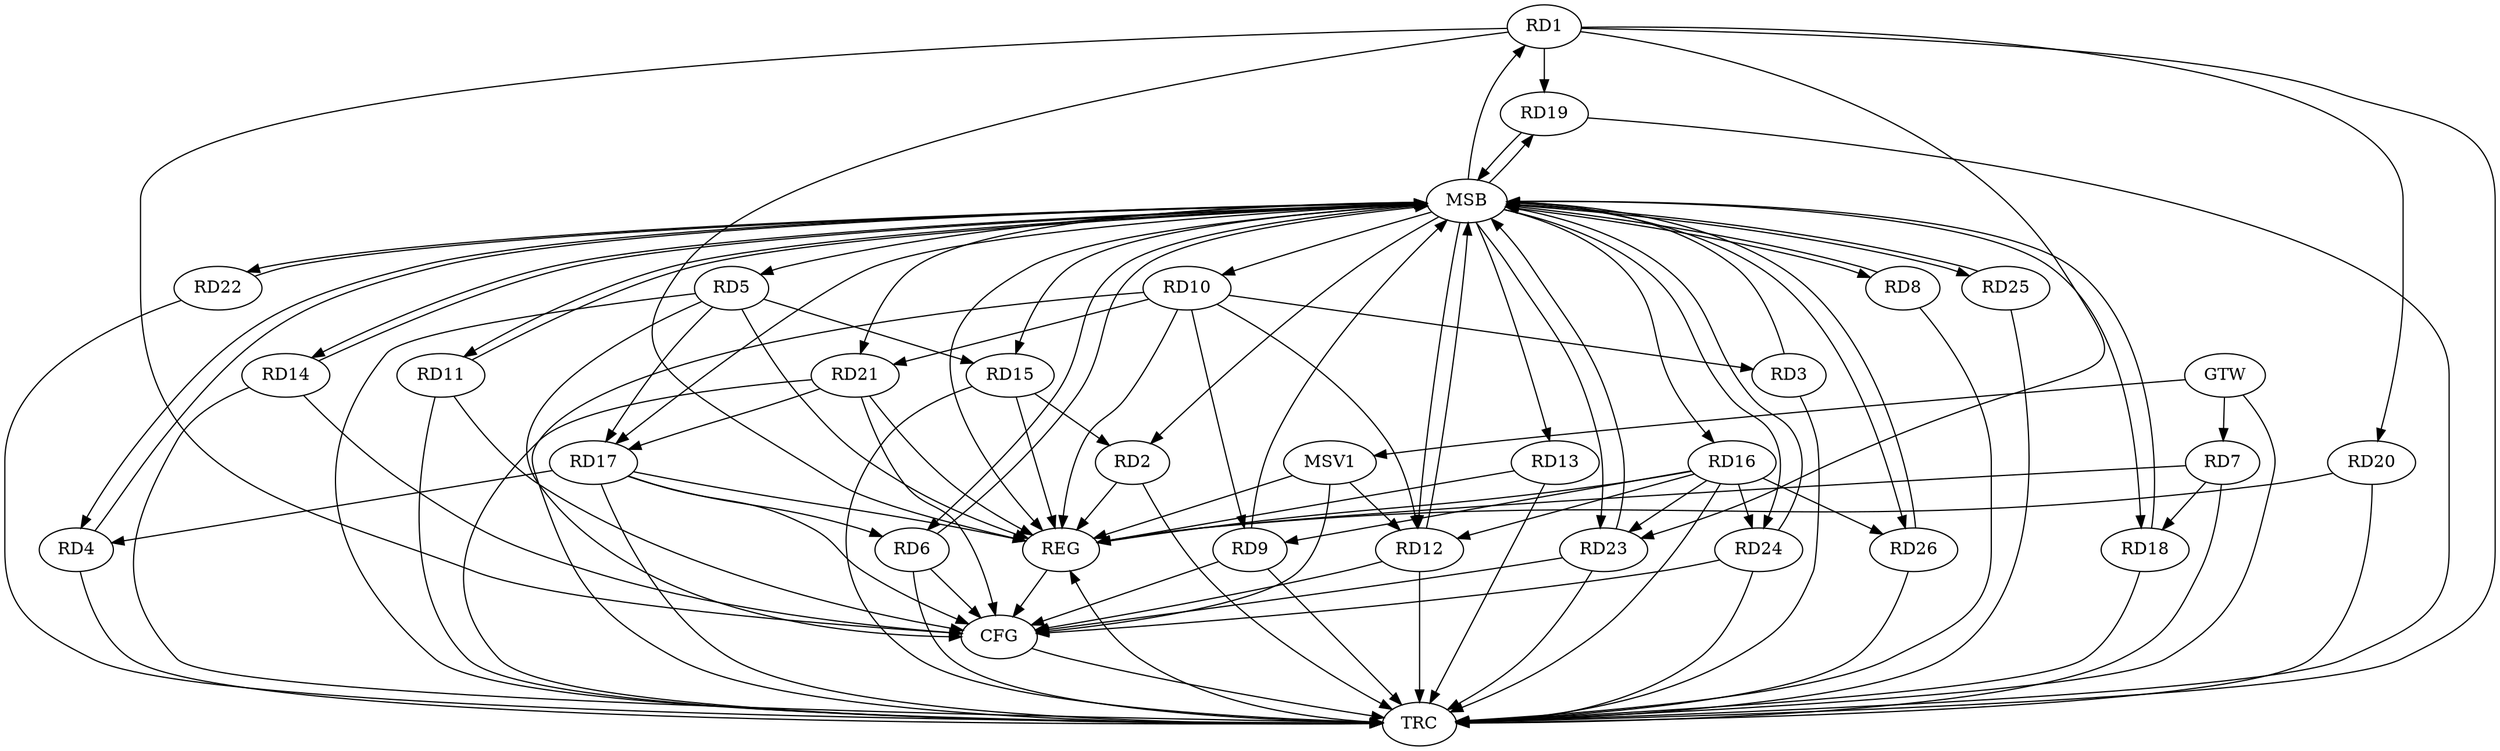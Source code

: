 strict digraph G {
  RD1 [ label="RD1" ];
  RD2 [ label="RD2" ];
  RD3 [ label="RD3" ];
  RD4 [ label="RD4" ];
  RD5 [ label="RD5" ];
  RD6 [ label="RD6" ];
  RD7 [ label="RD7" ];
  RD8 [ label="RD8" ];
  RD9 [ label="RD9" ];
  RD10 [ label="RD10" ];
  RD11 [ label="RD11" ];
  RD12 [ label="RD12" ];
  RD13 [ label="RD13" ];
  RD14 [ label="RD14" ];
  RD15 [ label="RD15" ];
  RD16 [ label="RD16" ];
  RD17 [ label="RD17" ];
  RD18 [ label="RD18" ];
  RD19 [ label="RD19" ];
  RD20 [ label="RD20" ];
  RD21 [ label="RD21" ];
  RD22 [ label="RD22" ];
  RD23 [ label="RD23" ];
  RD24 [ label="RD24" ];
  RD25 [ label="RD25" ];
  RD26 [ label="RD26" ];
  GTW [ label="GTW" ];
  REG [ label="REG" ];
  MSB [ label="MSB" ];
  CFG [ label="CFG" ];
  TRC [ label="TRC" ];
  MSV1 [ label="MSV1" ];
  RD1 -> RD19;
  RD1 -> RD20;
  RD1 -> RD23;
  RD15 -> RD2;
  RD10 -> RD3;
  RD17 -> RD4;
  RD5 -> RD15;
  RD5 -> RD17;
  RD17 -> RD6;
  RD7 -> RD18;
  RD10 -> RD9;
  RD16 -> RD9;
  RD10 -> RD12;
  RD10 -> RD21;
  RD16 -> RD12;
  RD16 -> RD23;
  RD16 -> RD24;
  RD16 -> RD26;
  RD21 -> RD17;
  GTW -> RD7;
  RD1 -> REG;
  RD2 -> REG;
  RD5 -> REG;
  RD7 -> REG;
  RD10 -> REG;
  RD13 -> REG;
  RD15 -> REG;
  RD16 -> REG;
  RD17 -> REG;
  RD20 -> REG;
  RD21 -> REG;
  RD3 -> MSB;
  MSB -> RD12;
  MSB -> RD14;
  MSB -> RD19;
  MSB -> RD23;
  MSB -> REG;
  RD4 -> MSB;
  MSB -> RD17;
  MSB -> RD25;
  RD6 -> MSB;
  MSB -> RD8;
  MSB -> RD21;
  MSB -> RD24;
  RD8 -> MSB;
  MSB -> RD10;
  RD9 -> MSB;
  RD11 -> MSB;
  MSB -> RD4;
  MSB -> RD15;
  RD12 -> MSB;
  MSB -> RD2;
  RD14 -> MSB;
  MSB -> RD11;
  MSB -> RD16;
  MSB -> RD18;
  RD18 -> MSB;
  RD19 -> MSB;
  RD22 -> MSB;
  RD23 -> MSB;
  MSB -> RD1;
  MSB -> RD13;
  MSB -> RD22;
  RD24 -> MSB;
  RD25 -> MSB;
  MSB -> RD6;
  MSB -> RD26;
  RD26 -> MSB;
  MSB -> RD5;
  RD23 -> CFG;
  RD21 -> CFG;
  RD11 -> CFG;
  RD12 -> CFG;
  RD5 -> CFG;
  RD6 -> CFG;
  RD1 -> CFG;
  RD9 -> CFG;
  RD14 -> CFG;
  RD24 -> CFG;
  RD17 -> CFG;
  REG -> CFG;
  RD1 -> TRC;
  RD2 -> TRC;
  RD3 -> TRC;
  RD4 -> TRC;
  RD5 -> TRC;
  RD6 -> TRC;
  RD7 -> TRC;
  RD8 -> TRC;
  RD9 -> TRC;
  RD10 -> TRC;
  RD11 -> TRC;
  RD12 -> TRC;
  RD13 -> TRC;
  RD14 -> TRC;
  RD15 -> TRC;
  RD16 -> TRC;
  RD17 -> TRC;
  RD18 -> TRC;
  RD19 -> TRC;
  RD20 -> TRC;
  RD21 -> TRC;
  RD22 -> TRC;
  RD23 -> TRC;
  RD24 -> TRC;
  RD25 -> TRC;
  RD26 -> TRC;
  GTW -> TRC;
  CFG -> TRC;
  TRC -> REG;
  MSV1 -> RD12;
  GTW -> MSV1;
  MSV1 -> REG;
  MSV1 -> CFG;
}
